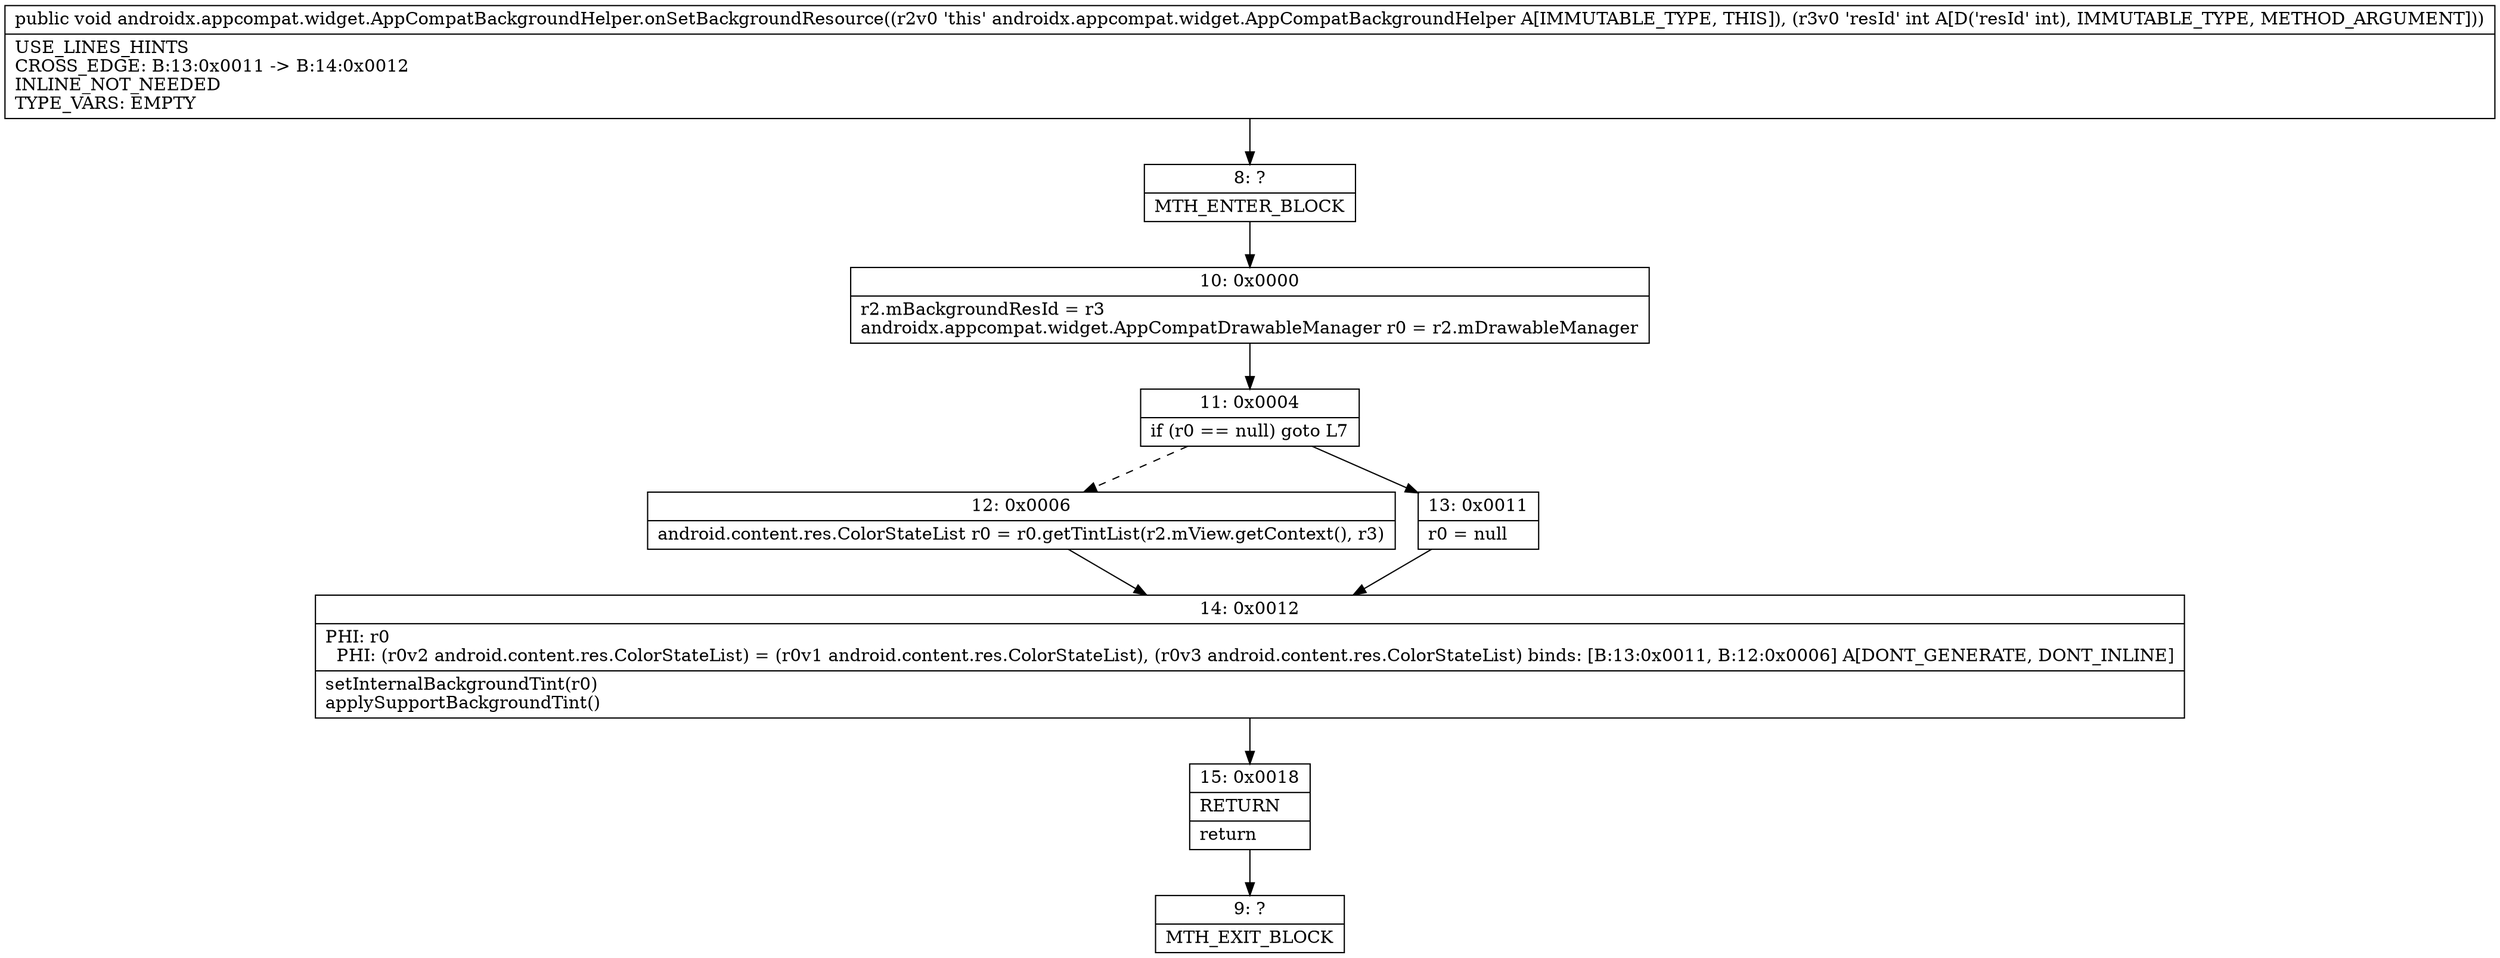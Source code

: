 digraph "CFG forandroidx.appcompat.widget.AppCompatBackgroundHelper.onSetBackgroundResource(I)V" {
Node_8 [shape=record,label="{8\:\ ?|MTH_ENTER_BLOCK\l}"];
Node_10 [shape=record,label="{10\:\ 0x0000|r2.mBackgroundResId = r3\landroidx.appcompat.widget.AppCompatDrawableManager r0 = r2.mDrawableManager\l}"];
Node_11 [shape=record,label="{11\:\ 0x0004|if (r0 == null) goto L7\l}"];
Node_12 [shape=record,label="{12\:\ 0x0006|android.content.res.ColorStateList r0 = r0.getTintList(r2.mView.getContext(), r3)\l}"];
Node_14 [shape=record,label="{14\:\ 0x0012|PHI: r0 \l  PHI: (r0v2 android.content.res.ColorStateList) = (r0v1 android.content.res.ColorStateList), (r0v3 android.content.res.ColorStateList) binds: [B:13:0x0011, B:12:0x0006] A[DONT_GENERATE, DONT_INLINE]\l|setInternalBackgroundTint(r0)\lapplySupportBackgroundTint()\l}"];
Node_15 [shape=record,label="{15\:\ 0x0018|RETURN\l|return\l}"];
Node_9 [shape=record,label="{9\:\ ?|MTH_EXIT_BLOCK\l}"];
Node_13 [shape=record,label="{13\:\ 0x0011|r0 = null\l}"];
MethodNode[shape=record,label="{public void androidx.appcompat.widget.AppCompatBackgroundHelper.onSetBackgroundResource((r2v0 'this' androidx.appcompat.widget.AppCompatBackgroundHelper A[IMMUTABLE_TYPE, THIS]), (r3v0 'resId' int A[D('resId' int), IMMUTABLE_TYPE, METHOD_ARGUMENT]))  | USE_LINES_HINTS\lCROSS_EDGE: B:13:0x0011 \-\> B:14:0x0012\lINLINE_NOT_NEEDED\lTYPE_VARS: EMPTY\l}"];
MethodNode -> Node_8;Node_8 -> Node_10;
Node_10 -> Node_11;
Node_11 -> Node_12[style=dashed];
Node_11 -> Node_13;
Node_12 -> Node_14;
Node_14 -> Node_15;
Node_15 -> Node_9;
Node_13 -> Node_14;
}

